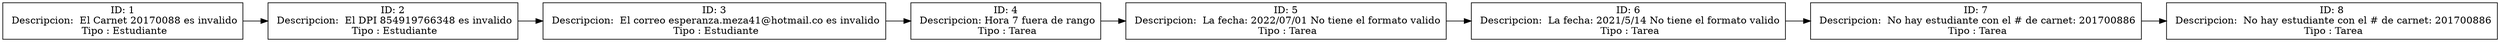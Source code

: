 digraph D { 
	 rankdir =LR 
	 graph [dpi=300]; 
	 nodo_0[shape=box, label= "ID: 1\n Descripcion:  El Carnet 20170088 es invalido\n Tipo : Estudiante"];
	 nodo_1[shape=box, label= "ID: 2\n Descripcion:  El DPI 854919766348 es invalido\n Tipo : Estudiante"];
	 nodo_2[shape=box, label= "ID: 3\n Descripcion:  El correo esperanza.meza41@hotmail.co es invalido\n Tipo : Estudiante"];
	 nodo_3[shape=box, label= "ID: 4\n Descripcion: Hora 7 fuera de rango\n Tipo : Tarea"];
	 nodo_4[shape=box, label= "ID: 5\n Descripcion:  La fecha: 2022/07/01 No tiene el formato valido\n Tipo : Tarea"];
	 nodo_5[shape=box, label= "ID: 6\n Descripcion:  La fecha: 2021/5/14 No tiene el formato valido\n Tipo : Tarea"];
	 nodo_6[shape=box, label= "ID: 7\n Descripcion:  No hay estudiante con el # de carnet: 201700886\n Tipo : Tarea"];
	 nodo_7[shape=box, label= "ID: 8\n Descripcion:  No hay estudiante con el # de carnet: 201700886\n Tipo : Tarea"];

	 nodo_0-> nodo_1
	 nodo_1-> nodo_2
	 nodo_2-> nodo_3
	 nodo_3-> nodo_4
	 nodo_4-> nodo_5
	 nodo_5-> nodo_6
	 nodo_6-> nodo_7
}
